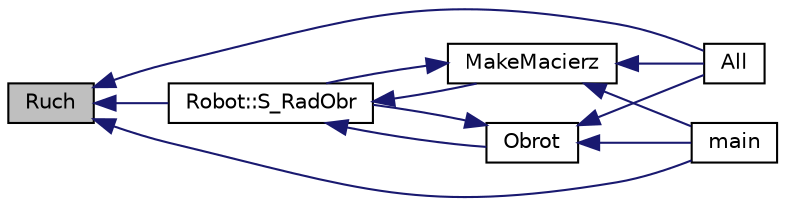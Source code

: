 digraph "Ruch"
{
  edge [fontname="Helvetica",fontsize="10",labelfontname="Helvetica",labelfontsize="10"];
  node [fontname="Helvetica",fontsize="10",shape=record];
  rankdir="LR";
  Node1 [label="Ruch",height=0.2,width=0.4,color="black", fillcolor="grey75", style="filled", fontcolor="black"];
  Node1 -> Node2 [dir="back",color="midnightblue",fontsize="10",style="solid",fontname="Helvetica"];
  Node2 [label="Robot::S_RadObr",height=0.2,width=0.4,color="black", fillcolor="white", style="filled",URL="$class_robot.html#a0462f50beaafab7d478608d05de5837f"];
  Node2 -> Node3 [dir="back",color="midnightblue",fontsize="10",style="solid",fontname="Helvetica"];
  Node3 [label="MakeMacierz",height=0.2,width=0.4,color="black", fillcolor="white", style="filled",URL="$_robot_8cpp.html#a965a5c6a4be1d31ccf86c9ab01bda3fe"];
  Node3 -> Node2 [dir="back",color="midnightblue",fontsize="10",style="solid",fontname="Helvetica"];
  Node3 -> Node4 [dir="back",color="midnightblue",fontsize="10",style="solid",fontname="Helvetica"];
  Node4 [label="All",height=0.2,width=0.4,color="black", fillcolor="white", style="filled",URL="$_all_8cpp.html#a7b0e7672f52ece4489533af8aefe1101"];
  Node3 -> Node5 [dir="back",color="midnightblue",fontsize="10",style="solid",fontname="Helvetica"];
  Node5 [label="main",height=0.2,width=0.4,color="black", fillcolor="white", style="filled",URL="$main_8cpp.html#ae66f6b31b5ad750f1fe042a706a4e3d4"];
  Node2 -> Node6 [dir="back",color="midnightblue",fontsize="10",style="solid",fontname="Helvetica"];
  Node6 [label="Obrot",height=0.2,width=0.4,color="black", fillcolor="white", style="filled",URL="$_robot_8cpp.html#a3ce3fa0e24fef994b421474716964158"];
  Node6 -> Node2 [dir="back",color="midnightblue",fontsize="10",style="solid",fontname="Helvetica"];
  Node6 -> Node4 [dir="back",color="midnightblue",fontsize="10",style="solid",fontname="Helvetica"];
  Node6 -> Node5 [dir="back",color="midnightblue",fontsize="10",style="solid",fontname="Helvetica"];
  Node1 -> Node4 [dir="back",color="midnightblue",fontsize="10",style="solid",fontname="Helvetica"];
  Node1 -> Node5 [dir="back",color="midnightblue",fontsize="10",style="solid",fontname="Helvetica"];
}
